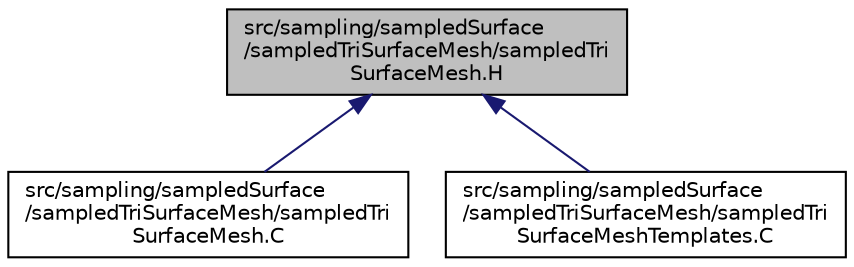digraph "src/sampling/sampledSurface/sampledTriSurfaceMesh/sampledTriSurfaceMesh.H"
{
  bgcolor="transparent";
  edge [fontname="Helvetica",fontsize="10",labelfontname="Helvetica",labelfontsize="10"];
  node [fontname="Helvetica",fontsize="10",shape=record];
  Node1 [label="src/sampling/sampledSurface\l/sampledTriSurfaceMesh/sampledTri\lSurfaceMesh.H",height=0.2,width=0.4,color="black", fillcolor="grey75", style="filled", fontcolor="black"];
  Node1 -> Node2 [dir="back",color="midnightblue",fontsize="10",style="solid",fontname="Helvetica"];
  Node2 [label="src/sampling/sampledSurface\l/sampledTriSurfaceMesh/sampledTri\lSurfaceMesh.C",height=0.2,width=0.4,color="black",URL="$a09728.html"];
  Node1 -> Node3 [dir="back",color="midnightblue",fontsize="10",style="solid",fontname="Helvetica"];
  Node3 [label="src/sampling/sampledSurface\l/sampledTriSurfaceMesh/sampledTri\lSurfaceMeshTemplates.C",height=0.2,width=0.4,color="black",URL="$a09730.html"];
}

